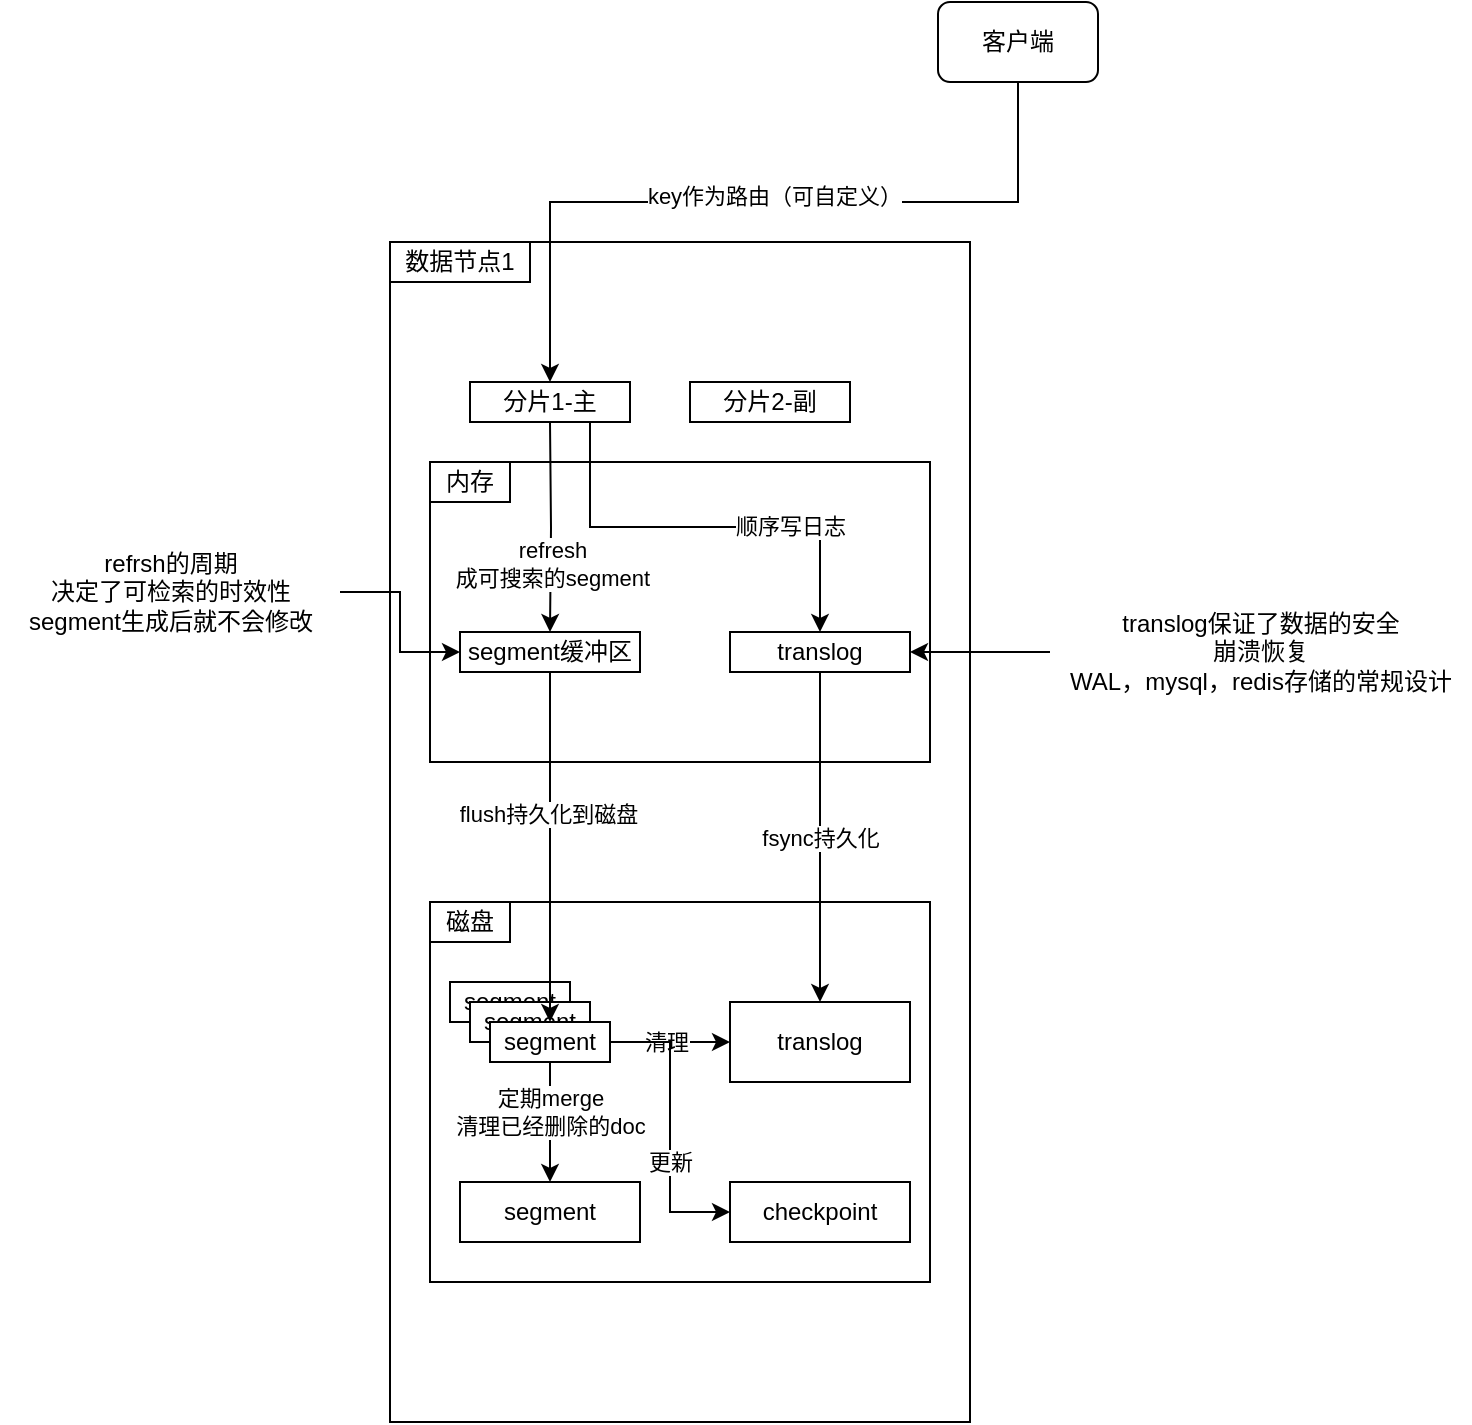 <mxfile version="26.1.1">
  <diagram name="es" id="c3cB4l17CzinEFfTmNWS">
    <mxGraphModel dx="2034" dy="887" grid="1" gridSize="10" guides="1" tooltips="1" connect="1" arrows="1" fold="1" page="1" pageScale="1" pageWidth="827" pageHeight="1169" math="0" shadow="0">
      <root>
        <mxCell id="0" />
        <mxCell id="1" parent="0" />
        <mxCell id="gfp4Hjq4H9kUBLCGHOVR-7" value="" style="rounded=0;whiteSpace=wrap;html=1;fillColor=none;" vertex="1" parent="1">
          <mxGeometry x="40" y="490" width="250" height="150" as="geometry" />
        </mxCell>
        <mxCell id="gfp4Hjq4H9kUBLCGHOVR-11" style="edgeStyle=orthogonalEdgeStyle;rounded=0;orthogonalLoop=1;jettySize=auto;html=1;exitX=0.5;exitY=1;exitDx=0;exitDy=0;entryX=0.5;entryY=0;entryDx=0;entryDy=0;" edge="1" parent="1" source="gfp4Hjq4H9kUBLCGHOVR-1" target="gfp4Hjq4H9kUBLCGHOVR-5">
          <mxGeometry relative="1" as="geometry">
            <Array as="points">
              <mxPoint x="334" y="360" />
              <mxPoint x="100" y="360" />
            </Array>
          </mxGeometry>
        </mxCell>
        <mxCell id="gfp4Hjq4H9kUBLCGHOVR-12" value="key作为路由（可自定义）" style="edgeLabel;html=1;align=center;verticalAlign=middle;resizable=0;points=[];" vertex="1" connectable="0" parent="gfp4Hjq4H9kUBLCGHOVR-11">
          <mxGeometry x="-0.052" y="-3" relative="1" as="geometry">
            <mxPoint as="offset" />
          </mxGeometry>
        </mxCell>
        <mxCell id="gfp4Hjq4H9kUBLCGHOVR-1" value="客户端" style="rounded=1;whiteSpace=wrap;html=1;" vertex="1" parent="1">
          <mxGeometry x="294" y="260" width="80" height="40" as="geometry" />
        </mxCell>
        <mxCell id="gfp4Hjq4H9kUBLCGHOVR-3" value="" style="rounded=0;whiteSpace=wrap;html=1;fillColor=none;" vertex="1" parent="1">
          <mxGeometry x="20" y="380" width="290" height="590" as="geometry" />
        </mxCell>
        <mxCell id="gfp4Hjq4H9kUBLCGHOVR-4" value="数据节点1" style="rounded=0;whiteSpace=wrap;html=1;" vertex="1" parent="1">
          <mxGeometry x="20" y="380" width="70" height="20" as="geometry" />
        </mxCell>
        <mxCell id="gfp4Hjq4H9kUBLCGHOVR-13" style="edgeStyle=orthogonalEdgeStyle;rounded=0;orthogonalLoop=1;jettySize=auto;html=1;entryX=0.5;entryY=0;entryDx=0;entryDy=0;" edge="1" parent="1" target="gfp4Hjq4H9kUBLCGHOVR-9">
          <mxGeometry relative="1" as="geometry">
            <mxPoint x="100" y="470" as="sourcePoint" />
          </mxGeometry>
        </mxCell>
        <mxCell id="gfp4Hjq4H9kUBLCGHOVR-14" value="refresh&lt;div&gt;成可搜索的segment&lt;/div&gt;" style="edgeLabel;html=1;align=center;verticalAlign=middle;resizable=0;points=[];" vertex="1" connectable="0" parent="gfp4Hjq4H9kUBLCGHOVR-13">
          <mxGeometry x="-0.1" relative="1" as="geometry">
            <mxPoint y="23" as="offset" />
          </mxGeometry>
        </mxCell>
        <mxCell id="gfp4Hjq4H9kUBLCGHOVR-23" style="edgeStyle=orthogonalEdgeStyle;rounded=0;orthogonalLoop=1;jettySize=auto;html=1;exitX=0.75;exitY=1;exitDx=0;exitDy=0;entryX=0.5;entryY=0;entryDx=0;entryDy=0;" edge="1" parent="1" source="gfp4Hjq4H9kUBLCGHOVR-5" target="gfp4Hjq4H9kUBLCGHOVR-10">
          <mxGeometry relative="1" as="geometry" />
        </mxCell>
        <mxCell id="gfp4Hjq4H9kUBLCGHOVR-24" value="顺序写日志" style="edgeLabel;html=1;align=center;verticalAlign=middle;resizable=0;points=[];" vertex="1" connectable="0" parent="gfp4Hjq4H9kUBLCGHOVR-23">
          <mxGeometry x="-0.003" y="1" relative="1" as="geometry">
            <mxPoint x="43" as="offset" />
          </mxGeometry>
        </mxCell>
        <mxCell id="gfp4Hjq4H9kUBLCGHOVR-5" value="分片1-主" style="rounded=0;whiteSpace=wrap;html=1;" vertex="1" parent="1">
          <mxGeometry x="60" y="450" width="80" height="20" as="geometry" />
        </mxCell>
        <mxCell id="gfp4Hjq4H9kUBLCGHOVR-6" value="分片2-副" style="rounded=0;whiteSpace=wrap;html=1;" vertex="1" parent="1">
          <mxGeometry x="170" y="450" width="80" height="20" as="geometry" />
        </mxCell>
        <mxCell id="gfp4Hjq4H9kUBLCGHOVR-8" value="内存" style="rounded=0;whiteSpace=wrap;html=1;" vertex="1" parent="1">
          <mxGeometry x="40" y="490" width="40" height="20" as="geometry" />
        </mxCell>
        <mxCell id="gfp4Hjq4H9kUBLCGHOVR-9" value="segment缓冲区" style="rounded=0;whiteSpace=wrap;html=1;" vertex="1" parent="1">
          <mxGeometry x="55" y="575" width="90" height="20" as="geometry" />
        </mxCell>
        <mxCell id="gfp4Hjq4H9kUBLCGHOVR-38" style="edgeStyle=orthogonalEdgeStyle;rounded=0;orthogonalLoop=1;jettySize=auto;html=1;entryX=0.5;entryY=0;entryDx=0;entryDy=0;" edge="1" parent="1" source="gfp4Hjq4H9kUBLCGHOVR-10" target="gfp4Hjq4H9kUBLCGHOVR-37">
          <mxGeometry relative="1" as="geometry" />
        </mxCell>
        <mxCell id="gfp4Hjq4H9kUBLCGHOVR-39" value="fsync持久化" style="edgeLabel;html=1;align=center;verticalAlign=middle;resizable=0;points=[];" vertex="1" connectable="0" parent="gfp4Hjq4H9kUBLCGHOVR-38">
          <mxGeometry x="-0.001" relative="1" as="geometry">
            <mxPoint as="offset" />
          </mxGeometry>
        </mxCell>
        <mxCell id="gfp4Hjq4H9kUBLCGHOVR-10" value="translog" style="rounded=0;whiteSpace=wrap;html=1;" vertex="1" parent="1">
          <mxGeometry x="190" y="575" width="90" height="20" as="geometry" />
        </mxCell>
        <mxCell id="gfp4Hjq4H9kUBLCGHOVR-27" style="edgeStyle=orthogonalEdgeStyle;rounded=0;orthogonalLoop=1;jettySize=auto;html=1;entryX=0;entryY=0.5;entryDx=0;entryDy=0;" edge="1" parent="1" source="gfp4Hjq4H9kUBLCGHOVR-25" target="gfp4Hjq4H9kUBLCGHOVR-9">
          <mxGeometry relative="1" as="geometry">
            <mxPoint x="50" y="540" as="targetPoint" />
          </mxGeometry>
        </mxCell>
        <mxCell id="gfp4Hjq4H9kUBLCGHOVR-25" value="refrsh的周期&lt;div&gt;决定了可检索的时效性&lt;br&gt;segment生成后就不会修改&lt;/div&gt;" style="text;html=1;align=center;verticalAlign=middle;resizable=0;points=[];autosize=1;strokeColor=none;fillColor=none;" vertex="1" parent="1">
          <mxGeometry x="-175" y="525" width="170" height="60" as="geometry" />
        </mxCell>
        <mxCell id="gfp4Hjq4H9kUBLCGHOVR-29" style="edgeStyle=orthogonalEdgeStyle;rounded=0;orthogonalLoop=1;jettySize=auto;html=1;entryX=1;entryY=0.5;entryDx=0;entryDy=0;" edge="1" parent="1" source="gfp4Hjq4H9kUBLCGHOVR-28" target="gfp4Hjq4H9kUBLCGHOVR-10">
          <mxGeometry relative="1" as="geometry" />
        </mxCell>
        <mxCell id="gfp4Hjq4H9kUBLCGHOVR-28" value="translog保证了数据的安全&lt;br&gt;崩溃恢复&lt;br&gt;WAL，mysql，redis存储的常规设计" style="text;html=1;align=center;verticalAlign=middle;resizable=0;points=[];autosize=1;strokeColor=none;fillColor=none;" vertex="1" parent="1">
          <mxGeometry x="350" y="555" width="210" height="60" as="geometry" />
        </mxCell>
        <mxCell id="gfp4Hjq4H9kUBLCGHOVR-30" value="" style="rounded=0;whiteSpace=wrap;html=1;fillColor=none;" vertex="1" parent="1">
          <mxGeometry x="40" y="710" width="250" height="190" as="geometry" />
        </mxCell>
        <mxCell id="gfp4Hjq4H9kUBLCGHOVR-31" value="磁盘" style="rounded=0;whiteSpace=wrap;html=1;" vertex="1" parent="1">
          <mxGeometry x="40" y="710" width="40" height="20" as="geometry" />
        </mxCell>
        <mxCell id="gfp4Hjq4H9kUBLCGHOVR-32" value="segment" style="rounded=0;whiteSpace=wrap;html=1;" vertex="1" parent="1">
          <mxGeometry x="50" y="750" width="60" height="20" as="geometry" />
        </mxCell>
        <mxCell id="gfp4Hjq4H9kUBLCGHOVR-33" value="segment" style="rounded=0;whiteSpace=wrap;html=1;" vertex="1" parent="1">
          <mxGeometry x="60" y="760" width="60" height="20" as="geometry" />
        </mxCell>
        <mxCell id="gfp4Hjq4H9kUBLCGHOVR-40" style="edgeStyle=orthogonalEdgeStyle;rounded=0;orthogonalLoop=1;jettySize=auto;html=1;" edge="1" parent="1" source="gfp4Hjq4H9kUBLCGHOVR-34" target="gfp4Hjq4H9kUBLCGHOVR-37">
          <mxGeometry relative="1" as="geometry" />
        </mxCell>
        <mxCell id="gfp4Hjq4H9kUBLCGHOVR-42" value="清理" style="edgeLabel;html=1;align=center;verticalAlign=middle;resizable=0;points=[];" vertex="1" connectable="0" parent="gfp4Hjq4H9kUBLCGHOVR-40">
          <mxGeometry x="-0.086" relative="1" as="geometry">
            <mxPoint as="offset" />
          </mxGeometry>
        </mxCell>
        <mxCell id="gfp4Hjq4H9kUBLCGHOVR-44" style="edgeStyle=orthogonalEdgeStyle;rounded=0;orthogonalLoop=1;jettySize=auto;html=1;exitX=0.5;exitY=1;exitDx=0;exitDy=0;entryX=0.5;entryY=0;entryDx=0;entryDy=0;" edge="1" parent="1" source="gfp4Hjq4H9kUBLCGHOVR-34" target="gfp4Hjq4H9kUBLCGHOVR-43">
          <mxGeometry relative="1" as="geometry" />
        </mxCell>
        <mxCell id="gfp4Hjq4H9kUBLCGHOVR-45" value="定期merge&lt;br&gt;清理已经删除的doc" style="edgeLabel;html=1;align=center;verticalAlign=middle;resizable=0;points=[];" vertex="1" connectable="0" parent="gfp4Hjq4H9kUBLCGHOVR-44">
          <mxGeometry x="-0.164" relative="1" as="geometry">
            <mxPoint as="offset" />
          </mxGeometry>
        </mxCell>
        <mxCell id="gfp4Hjq4H9kUBLCGHOVR-47" style="edgeStyle=orthogonalEdgeStyle;rounded=0;orthogonalLoop=1;jettySize=auto;html=1;exitX=1;exitY=0.5;exitDx=0;exitDy=0;entryX=0;entryY=0.5;entryDx=0;entryDy=0;" edge="1" parent="1" source="gfp4Hjq4H9kUBLCGHOVR-34" target="gfp4Hjq4H9kUBLCGHOVR-46">
          <mxGeometry relative="1" as="geometry" />
        </mxCell>
        <mxCell id="gfp4Hjq4H9kUBLCGHOVR-48" value="更新" style="edgeLabel;html=1;align=center;verticalAlign=middle;resizable=0;points=[];" vertex="1" connectable="0" parent="gfp4Hjq4H9kUBLCGHOVR-47">
          <mxGeometry x="0.241" relative="1" as="geometry">
            <mxPoint as="offset" />
          </mxGeometry>
        </mxCell>
        <mxCell id="gfp4Hjq4H9kUBLCGHOVR-34" value="segment" style="rounded=0;whiteSpace=wrap;html=1;" vertex="1" parent="1">
          <mxGeometry x="70" y="770" width="60" height="20" as="geometry" />
        </mxCell>
        <mxCell id="gfp4Hjq4H9kUBLCGHOVR-35" style="edgeStyle=orthogonalEdgeStyle;rounded=0;orthogonalLoop=1;jettySize=auto;html=1;exitX=0.5;exitY=1;exitDx=0;exitDy=0;entryX=0.5;entryY=0;entryDx=0;entryDy=0;" edge="1" parent="1" source="gfp4Hjq4H9kUBLCGHOVR-9" target="gfp4Hjq4H9kUBLCGHOVR-34">
          <mxGeometry relative="1" as="geometry" />
        </mxCell>
        <mxCell id="gfp4Hjq4H9kUBLCGHOVR-36" value="flush持久化到磁盘" style="edgeLabel;html=1;align=center;verticalAlign=middle;resizable=0;points=[];" vertex="1" connectable="0" parent="gfp4Hjq4H9kUBLCGHOVR-35">
          <mxGeometry x="-0.189" y="-1" relative="1" as="geometry">
            <mxPoint as="offset" />
          </mxGeometry>
        </mxCell>
        <mxCell id="gfp4Hjq4H9kUBLCGHOVR-37" value="translog" style="rounded=0;whiteSpace=wrap;html=1;" vertex="1" parent="1">
          <mxGeometry x="190" y="760" width="90" height="40" as="geometry" />
        </mxCell>
        <mxCell id="gfp4Hjq4H9kUBLCGHOVR-43" value="segment" style="rounded=0;whiteSpace=wrap;html=1;" vertex="1" parent="1">
          <mxGeometry x="55" y="850" width="90" height="30" as="geometry" />
        </mxCell>
        <mxCell id="gfp4Hjq4H9kUBLCGHOVR-46" value="checkpoint" style="rounded=0;whiteSpace=wrap;html=1;" vertex="1" parent="1">
          <mxGeometry x="190" y="850" width="90" height="30" as="geometry" />
        </mxCell>
      </root>
    </mxGraphModel>
  </diagram>
</mxfile>

